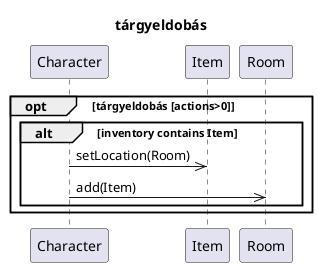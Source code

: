 @startuml drop

Title tárgyeldobás

participant Character as char
participant Item as t
participant Room as sz

opt tárgyeldobás [actions>0]
    alt inventory contains Item
        char->>t : setLocation(Room)
        char->>sz : add(Item)
    end
end

@enduml

@startuml pickup

title tárgyfelvétel

participant Character as char
participant Item as t
participant Room as sz

opt tárgyfelvétel [actions>0 && inventory.size()!=max]
    char->sz : getItems()
    return ArrayList<Item>

    char->>char : addItem(Item)
    char->t : setLocation(null)

    alt a Tárgy egy aktivált tranzisztor
        t-->char : false
    else
        t-->char : true
    end
end


@enduml